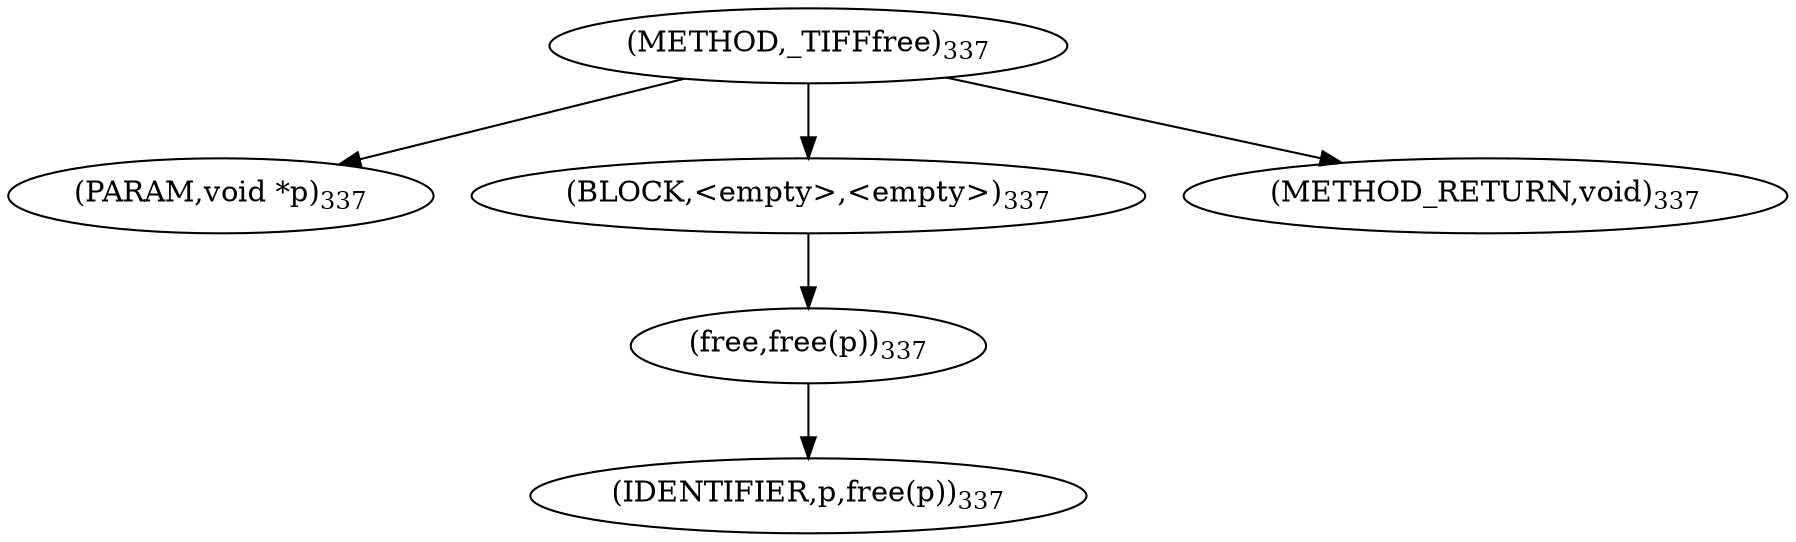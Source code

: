 digraph "_TIFFfree" {  
"34149" [label = <(METHOD,_TIFFfree)<SUB>337</SUB>> ]
"34150" [label = <(PARAM,void *p)<SUB>337</SUB>> ]
"34151" [label = <(BLOCK,&lt;empty&gt;,&lt;empty&gt;)<SUB>337</SUB>> ]
"34152" [label = <(free,free(p))<SUB>337</SUB>> ]
"34153" [label = <(IDENTIFIER,p,free(p))<SUB>337</SUB>> ]
"34154" [label = <(METHOD_RETURN,void)<SUB>337</SUB>> ]
  "34149" -> "34150" 
  "34149" -> "34151" 
  "34149" -> "34154" 
  "34151" -> "34152" 
  "34152" -> "34153" 
}
